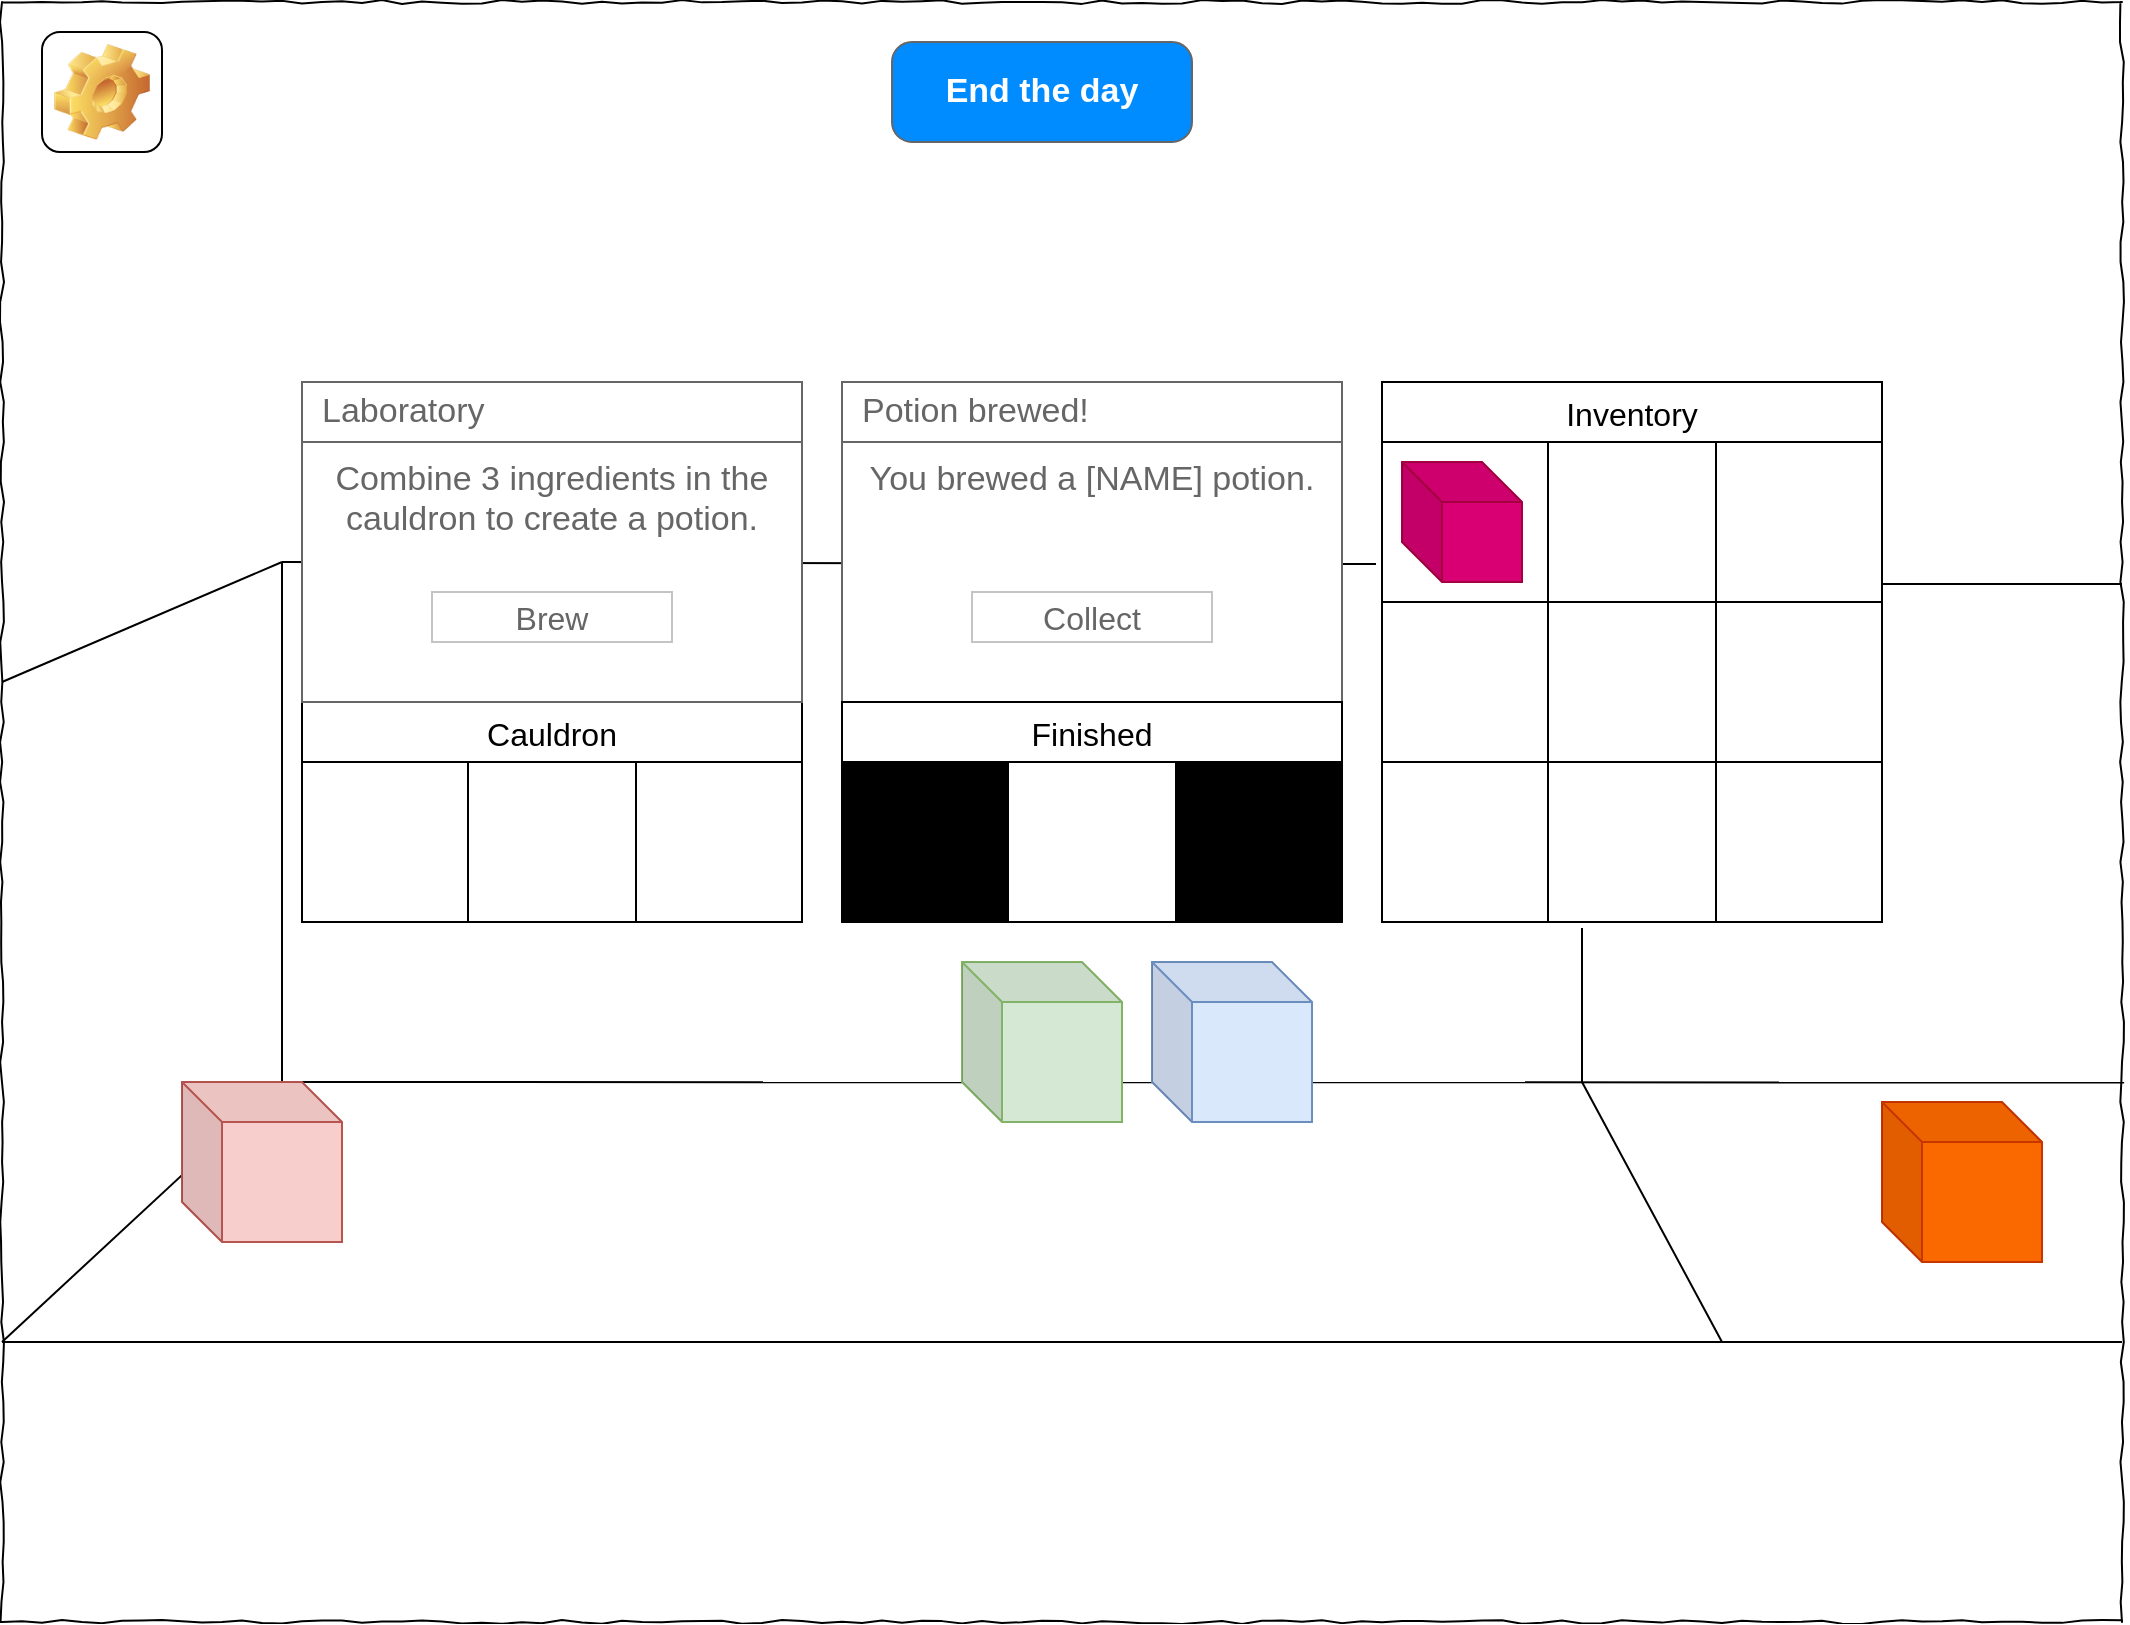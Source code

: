 <mxfile version="20.3.0" type="device"><diagram name="Page-1" id="03018318-947c-dd8e-b7a3-06fadd420f32"><mxGraphModel dx="1422" dy="829" grid="1" gridSize="10" guides="1" tooltips="1" connect="1" arrows="1" fold="1" page="1" pageScale="1" pageWidth="1100" pageHeight="850" background="none" math="0" shadow="0"><root><mxCell id="0"/><mxCell id="1" parent="0"/><mxCell id="4Q_4An0YlGyGXWKVLPmh-25" value="Cauldron" style="shape=table;startSize=30;container=1;collapsible=0;childLayout=tableLayout;strokeColor=default;fontSize=16;" parent="1" vertex="1"><mxGeometry x="170" y="370" width="250" height="110" as="geometry"/></mxCell><mxCell id="4Q_4An0YlGyGXWKVLPmh-26" value="" style="shape=tableRow;horizontal=0;startSize=0;swimlaneHead=0;swimlaneBody=0;strokeColor=inherit;top=0;left=0;bottom=0;right=0;collapsible=0;dropTarget=0;fillColor=none;points=[[0,0.5],[1,0.5]];portConstraint=eastwest;fontSize=16;" parent="4Q_4An0YlGyGXWKVLPmh-25" vertex="1"><mxGeometry y="30" width="250" height="80" as="geometry"/></mxCell><mxCell id="4Q_4An0YlGyGXWKVLPmh-27" value="" style="shape=partialRectangle;html=1;whiteSpace=wrap;connectable=0;strokeColor=inherit;overflow=hidden;fillColor=none;top=0;left=0;bottom=0;right=0;pointerEvents=1;fontSize=16;" parent="4Q_4An0YlGyGXWKVLPmh-26" vertex="1"><mxGeometry width="83" height="80" as="geometry"><mxRectangle width="83" height="80" as="alternateBounds"/></mxGeometry></mxCell><mxCell id="4Q_4An0YlGyGXWKVLPmh-28" value="" style="shape=partialRectangle;html=1;whiteSpace=wrap;connectable=0;strokeColor=inherit;overflow=hidden;fillColor=none;top=0;left=0;bottom=0;right=0;pointerEvents=1;fontSize=16;" parent="4Q_4An0YlGyGXWKVLPmh-26" vertex="1"><mxGeometry x="83" width="84" height="80" as="geometry"><mxRectangle width="84" height="80" as="alternateBounds"/></mxGeometry></mxCell><mxCell id="4Q_4An0YlGyGXWKVLPmh-29" value="" style="shape=partialRectangle;html=1;whiteSpace=wrap;connectable=0;strokeColor=inherit;overflow=hidden;fillColor=none;top=0;left=0;bottom=0;right=0;pointerEvents=1;fontSize=16;" parent="4Q_4An0YlGyGXWKVLPmh-26" vertex="1"><mxGeometry x="167" width="83" height="80" as="geometry"><mxRectangle width="83" height="80" as="alternateBounds"/></mxGeometry></mxCell><mxCell id="4Q_4An0YlGyGXWKVLPmh-30" value="Inventory" style="shape=table;startSize=30;container=1;collapsible=0;childLayout=tableLayout;strokeColor=default;fontSize=16;" parent="1" vertex="1"><mxGeometry x="710" y="210" width="250" height="270" as="geometry"/></mxCell><mxCell id="4Q_4An0YlGyGXWKVLPmh-31" value="" style="shape=tableRow;horizontal=0;startSize=0;swimlaneHead=0;swimlaneBody=0;strokeColor=inherit;top=0;left=0;bottom=0;right=0;collapsible=0;dropTarget=0;fillColor=none;points=[[0,0.5],[1,0.5]];portConstraint=eastwest;fontSize=16;" parent="4Q_4An0YlGyGXWKVLPmh-30" vertex="1"><mxGeometry y="30" width="250" height="80" as="geometry"/></mxCell><mxCell id="4Q_4An0YlGyGXWKVLPmh-32" value="" style="shape=partialRectangle;html=1;whiteSpace=wrap;connectable=0;strokeColor=inherit;overflow=hidden;fillColor=none;top=0;left=0;bottom=0;right=0;pointerEvents=1;fontSize=16;" parent="4Q_4An0YlGyGXWKVLPmh-31" vertex="1"><mxGeometry width="83" height="80" as="geometry"><mxRectangle width="83" height="80" as="alternateBounds"/></mxGeometry></mxCell><mxCell id="4Q_4An0YlGyGXWKVLPmh-33" value="" style="shape=partialRectangle;html=1;whiteSpace=wrap;connectable=0;strokeColor=inherit;overflow=hidden;fillColor=none;top=0;left=0;bottom=0;right=0;pointerEvents=1;fontSize=16;" parent="4Q_4An0YlGyGXWKVLPmh-31" vertex="1"><mxGeometry x="83" width="84" height="80" as="geometry"><mxRectangle width="84" height="80" as="alternateBounds"/></mxGeometry></mxCell><mxCell id="4Q_4An0YlGyGXWKVLPmh-34" value="" style="shape=partialRectangle;html=1;whiteSpace=wrap;connectable=0;strokeColor=inherit;overflow=hidden;fillColor=none;top=0;left=0;bottom=0;right=0;pointerEvents=1;fontSize=16;" parent="4Q_4An0YlGyGXWKVLPmh-31" vertex="1"><mxGeometry x="167" width="83" height="80" as="geometry"><mxRectangle width="83" height="80" as="alternateBounds"/></mxGeometry></mxCell><mxCell id="4Q_4An0YlGyGXWKVLPmh-35" style="shape=tableRow;horizontal=0;startSize=0;swimlaneHead=0;swimlaneBody=0;strokeColor=inherit;top=0;left=0;bottom=0;right=0;collapsible=0;dropTarget=0;fillColor=none;points=[[0,0.5],[1,0.5]];portConstraint=eastwest;fontSize=16;" parent="4Q_4An0YlGyGXWKVLPmh-30" vertex="1"><mxGeometry y="110" width="250" height="80" as="geometry"/></mxCell><mxCell id="4Q_4An0YlGyGXWKVLPmh-36" style="shape=partialRectangle;html=1;whiteSpace=wrap;connectable=0;strokeColor=inherit;overflow=hidden;fillColor=none;top=0;left=0;bottom=0;right=0;pointerEvents=1;fontSize=16;" parent="4Q_4An0YlGyGXWKVLPmh-35" vertex="1"><mxGeometry width="83" height="80" as="geometry"><mxRectangle width="83" height="80" as="alternateBounds"/></mxGeometry></mxCell><mxCell id="4Q_4An0YlGyGXWKVLPmh-37" style="shape=partialRectangle;html=1;whiteSpace=wrap;connectable=0;strokeColor=inherit;overflow=hidden;fillColor=none;top=0;left=0;bottom=0;right=0;pointerEvents=1;fontSize=16;" parent="4Q_4An0YlGyGXWKVLPmh-35" vertex="1"><mxGeometry x="83" width="84" height="80" as="geometry"><mxRectangle width="84" height="80" as="alternateBounds"/></mxGeometry></mxCell><mxCell id="4Q_4An0YlGyGXWKVLPmh-38" style="shape=partialRectangle;html=1;whiteSpace=wrap;connectable=0;strokeColor=inherit;overflow=hidden;fillColor=none;top=0;left=0;bottom=0;right=0;pointerEvents=1;fontSize=16;" parent="4Q_4An0YlGyGXWKVLPmh-35" vertex="1"><mxGeometry x="167" width="83" height="80" as="geometry"><mxRectangle width="83" height="80" as="alternateBounds"/></mxGeometry></mxCell><mxCell id="4Q_4An0YlGyGXWKVLPmh-39" style="shape=tableRow;horizontal=0;startSize=0;swimlaneHead=0;swimlaneBody=0;strokeColor=inherit;top=0;left=0;bottom=0;right=0;collapsible=0;dropTarget=0;fillColor=none;points=[[0,0.5],[1,0.5]];portConstraint=eastwest;fontSize=16;" parent="4Q_4An0YlGyGXWKVLPmh-30" vertex="1"><mxGeometry y="190" width="250" height="80" as="geometry"/></mxCell><mxCell id="4Q_4An0YlGyGXWKVLPmh-40" style="shape=partialRectangle;html=1;whiteSpace=wrap;connectable=0;strokeColor=inherit;overflow=hidden;fillColor=none;top=0;left=0;bottom=0;right=0;pointerEvents=1;fontSize=16;" parent="4Q_4An0YlGyGXWKVLPmh-39" vertex="1"><mxGeometry width="83" height="80" as="geometry"><mxRectangle width="83" height="80" as="alternateBounds"/></mxGeometry></mxCell><mxCell id="4Q_4An0YlGyGXWKVLPmh-41" style="shape=partialRectangle;html=1;whiteSpace=wrap;connectable=0;strokeColor=inherit;overflow=hidden;fillColor=none;top=0;left=0;bottom=0;right=0;pointerEvents=1;fontSize=16;" parent="4Q_4An0YlGyGXWKVLPmh-39" vertex="1"><mxGeometry x="83" width="84" height="80" as="geometry"><mxRectangle width="84" height="80" as="alternateBounds"/></mxGeometry></mxCell><mxCell id="4Q_4An0YlGyGXWKVLPmh-42" style="shape=partialRectangle;html=1;whiteSpace=wrap;connectable=0;strokeColor=inherit;overflow=hidden;fillColor=none;top=0;left=0;bottom=0;right=0;pointerEvents=1;fontSize=16;" parent="4Q_4An0YlGyGXWKVLPmh-39" vertex="1"><mxGeometry x="167" width="83" height="80" as="geometry"><mxRectangle width="83" height="80" as="alternateBounds"/></mxGeometry></mxCell><mxCell id="677b7b8949515195-1" value="" style="whiteSpace=wrap;html=1;rounded=0;shadow=0;labelBackgroundColor=none;strokeColor=#000000;strokeWidth=1;fillColor=none;fontFamily=Verdana;fontSize=12;fontColor=#000000;align=center;comic=1;" parent="1" vertex="1"><mxGeometry x="20" y="20" width="1060" height="810" as="geometry"/></mxCell><mxCell id="gBUR-F1FtjLeRcrd6eLH-1" value="" style="endArrow=none;html=1;rounded=0;entryX=0.132;entryY=0.667;entryDx=0;entryDy=0;entryPerimeter=0;" parent="1" target="677b7b8949515195-1" edge="1"><mxGeometry width="50" height="50" relative="1" as="geometry"><mxPoint x="20" y="690" as="sourcePoint"/><mxPoint x="70" y="570" as="targetPoint"/></mxGeometry></mxCell><mxCell id="gBUR-F1FtjLeRcrd6eLH-4" value="" style="endArrow=none;html=1;rounded=0;entryX=1.001;entryY=0.667;entryDx=0;entryDy=0;entryPerimeter=0;" parent="1" target="677b7b8949515195-1" edge="1"><mxGeometry width="50" height="50" relative="1" as="geometry"><mxPoint x="160" y="560" as="sourcePoint"/><mxPoint x="570" y="400" as="targetPoint"/></mxGeometry></mxCell><mxCell id="gBUR-F1FtjLeRcrd6eLH-5" value="" style="endArrow=none;html=1;rounded=0;entryX=1.001;entryY=0.667;entryDx=0;entryDy=0;entryPerimeter=0;" parent="1" edge="1"><mxGeometry width="50" height="50" relative="1" as="geometry"><mxPoint x="20" y="690" as="sourcePoint"/><mxPoint x="1080" y="690" as="targetPoint"/></mxGeometry></mxCell><mxCell id="gBUR-F1FtjLeRcrd6eLH-6" value="" style="endArrow=none;html=1;rounded=0;entryX=0.132;entryY=0.667;entryDx=0;entryDy=0;entryPerimeter=0;" parent="1" edge="1"><mxGeometry width="50" height="50" relative="1" as="geometry"><mxPoint x="20" y="360" as="sourcePoint"/><mxPoint x="160" y="300" as="targetPoint"/></mxGeometry></mxCell><mxCell id="gBUR-F1FtjLeRcrd6eLH-7" value="" style="endArrow=none;html=1;rounded=0;" parent="1" edge="1"><mxGeometry width="50" height="50" relative="1" as="geometry"><mxPoint x="160" y="560" as="sourcePoint"/><mxPoint x="160" y="300" as="targetPoint"/></mxGeometry></mxCell><mxCell id="gBUR-F1FtjLeRcrd6eLH-8" value="" style="endArrow=none;html=1;rounded=0;entryX=-0.012;entryY=0.763;entryDx=0;entryDy=0;entryPerimeter=0;" parent="1" target="4Q_4An0YlGyGXWKVLPmh-31" edge="1"><mxGeometry width="50" height="50" relative="1" as="geometry"><mxPoint x="160" y="300" as="sourcePoint"/><mxPoint x="570" y="400" as="targetPoint"/></mxGeometry></mxCell><mxCell id="gBUR-F1FtjLeRcrd6eLH-9" value="" style="shape=cube;whiteSpace=wrap;html=1;boundedLbl=1;backgroundOutline=1;darkOpacity=0.05;darkOpacity2=0.1;fillColor=#f8cecc;strokeColor=#b85450;" parent="1" vertex="1"><mxGeometry x="110" y="560" width="80" height="80" as="geometry"/></mxCell><mxCell id="gBUR-F1FtjLeRcrd6eLH-10" value="" style="shape=cube;whiteSpace=wrap;html=1;boundedLbl=1;backgroundOutline=1;darkOpacity=0.05;darkOpacity2=0.1;fillColor=#dae8fc;strokeColor=#6c8ebf;" parent="1" vertex="1"><mxGeometry x="595" y="500" width="80" height="80" as="geometry"/></mxCell><mxCell id="gBUR-F1FtjLeRcrd6eLH-11" value="" style="shape=cube;whiteSpace=wrap;html=1;boundedLbl=1;backgroundOutline=1;darkOpacity=0.05;darkOpacity2=0.1;fillColor=#d5e8d4;strokeColor=#82b366;" parent="1" vertex="1"><mxGeometry x="500" y="500" width="80" height="80" as="geometry"/></mxCell><mxCell id="gBUR-F1FtjLeRcrd6eLH-12" value="" style="endArrow=none;html=1;rounded=0;entryX=0.4;entryY=1.038;entryDx=0;entryDy=0;entryPerimeter=0;" parent="1" target="4Q_4An0YlGyGXWKVLPmh-39" edge="1"><mxGeometry width="50" height="50" relative="1" as="geometry"><mxPoint x="810" y="560" as="sourcePoint"/><mxPoint x="800" y="300" as="targetPoint"/></mxGeometry></mxCell><mxCell id="gBUR-F1FtjLeRcrd6eLH-13" value="" style="endArrow=none;html=1;rounded=0;" parent="1" edge="1"><mxGeometry width="50" height="50" relative="1" as="geometry"><mxPoint x="880" y="690" as="sourcePoint"/><mxPoint x="810" y="560" as="targetPoint"/></mxGeometry></mxCell><mxCell id="gBUR-F1FtjLeRcrd6eLH-15" value="" style="shape=cube;whiteSpace=wrap;html=1;boundedLbl=1;backgroundOutline=1;darkOpacity=0.05;darkOpacity2=0.1;fillColor=#fa6800;strokeColor=#C73500;fontColor=#000000;" parent="1" vertex="1"><mxGeometry x="960" y="570" width="80" height="80" as="geometry"/></mxCell><mxCell id="4Q_4An0YlGyGXWKVLPmh-22" value="Combine 3 ingredients in the cauldron to create a potion." style="strokeWidth=1;shadow=0;dashed=0;align=center;html=1;shape=mxgraph.mockup.containers.rrect;rSize=0;strokeColor=#666666;fontColor=#666666;fontSize=17;verticalAlign=top;whiteSpace=wrap;fillColor=#ffffff;spacingTop=32;" parent="1" vertex="1"><mxGeometry x="170" y="210" width="250" height="160" as="geometry"/></mxCell><mxCell id="4Q_4An0YlGyGXWKVLPmh-23" value="Laboratory" style="strokeWidth=1;shadow=0;dashed=0;align=center;html=1;shape=mxgraph.mockup.containers.rrect;rSize=0;fontSize=17;fontColor=#666666;strokeColor=#666666;align=left;spacingLeft=8;fillColor=#ffffff;resizeWidth=1;whiteSpace=wrap;" parent="4Q_4An0YlGyGXWKVLPmh-22" vertex="1"><mxGeometry width="250" height="30" relative="1" as="geometry"/></mxCell><mxCell id="4Q_4An0YlGyGXWKVLPmh-24" value="Brew" style="strokeWidth=1;shadow=0;dashed=0;align=center;html=1;shape=mxgraph.mockup.containers.rrect;rSize=0;fontSize=16;fontColor=#666666;strokeColor=#c4c4c4;resizable=0;whiteSpace=wrap;fillColor=#ffffff;" parent="4Q_4An0YlGyGXWKVLPmh-22" vertex="1"><mxGeometry x="0.5" y="1" width="120" height="25" relative="1" as="geometry"><mxPoint x="-60" y="-55" as="offset"/></mxGeometry></mxCell><mxCell id="4Q_4An0YlGyGXWKVLPmh-43" value="" style="endArrow=none;html=1;rounded=0;" parent="1" edge="1"><mxGeometry width="50" height="50" relative="1" as="geometry"><mxPoint x="960" y="311" as="sourcePoint"/><mxPoint x="1080" y="311" as="targetPoint"/></mxGeometry></mxCell><mxCell id="-ONL8ggNFETyW1daAAlL-1" value="You brewed a [NAME] potion." style="strokeWidth=1;shadow=0;dashed=0;align=center;html=1;shape=mxgraph.mockup.containers.rrect;rSize=0;strokeColor=#666666;fontColor=#666666;fontSize=17;verticalAlign=top;whiteSpace=wrap;fillColor=#ffffff;spacingTop=32;" parent="1" vertex="1"><mxGeometry x="440" y="210" width="250" height="160" as="geometry"/></mxCell><mxCell id="-ONL8ggNFETyW1daAAlL-2" value="Potion brewed!" style="strokeWidth=1;shadow=0;dashed=0;align=center;html=1;shape=mxgraph.mockup.containers.rrect;rSize=0;fontSize=17;fontColor=#666666;strokeColor=#666666;align=left;spacingLeft=8;fillColor=#ffffff;resizeWidth=1;whiteSpace=wrap;" parent="-ONL8ggNFETyW1daAAlL-1" vertex="1"><mxGeometry width="250" height="30" relative="1" as="geometry"/></mxCell><mxCell id="-ONL8ggNFETyW1daAAlL-3" value="Collect" style="strokeWidth=1;shadow=0;dashed=0;align=center;html=1;shape=mxgraph.mockup.containers.rrect;rSize=0;fontSize=16;fontColor=#666666;strokeColor=#c4c4c4;resizable=0;whiteSpace=wrap;fillColor=#ffffff;" parent="-ONL8ggNFETyW1daAAlL-1" vertex="1"><mxGeometry x="0.5" y="1" width="120" height="25" relative="1" as="geometry"><mxPoint x="-60" y="-55" as="offset"/></mxGeometry></mxCell><mxCell id="-ONL8ggNFETyW1daAAlL-4" value="Finished" style="shape=table;startSize=30;container=1;collapsible=0;childLayout=tableLayout;strokeColor=default;fontSize=16;" parent="1" vertex="1"><mxGeometry x="440" y="370" width="250" height="110" as="geometry"/></mxCell><mxCell id="-ONL8ggNFETyW1daAAlL-5" value="" style="shape=tableRow;horizontal=0;startSize=0;swimlaneHead=0;swimlaneBody=0;strokeColor=inherit;top=0;left=0;bottom=0;right=0;collapsible=0;dropTarget=0;fillColor=none;points=[[0,0.5],[1,0.5]];portConstraint=eastwest;fontSize=16;" parent="-ONL8ggNFETyW1daAAlL-4" vertex="1"><mxGeometry y="30" width="250" height="80" as="geometry"/></mxCell><mxCell id="-ONL8ggNFETyW1daAAlL-6" value="" style="shape=partialRectangle;html=1;whiteSpace=wrap;connectable=0;strokeColor=inherit;overflow=hidden;fillColor=#000000;top=0;left=0;bottom=0;right=0;pointerEvents=1;fontSize=16;fontColor=#000000;" parent="-ONL8ggNFETyW1daAAlL-5" vertex="1"><mxGeometry width="83" height="80" as="geometry"><mxRectangle width="83" height="80" as="alternateBounds"/></mxGeometry></mxCell><mxCell id="-ONL8ggNFETyW1daAAlL-7" value="" style="shape=partialRectangle;html=1;whiteSpace=wrap;connectable=0;strokeColor=inherit;overflow=hidden;fillColor=none;top=0;left=0;bottom=0;right=0;pointerEvents=1;fontSize=16;fontColor=#000000;" parent="-ONL8ggNFETyW1daAAlL-5" vertex="1"><mxGeometry x="83" width="84" height="80" as="geometry"><mxRectangle width="84" height="80" as="alternateBounds"/></mxGeometry></mxCell><mxCell id="-ONL8ggNFETyW1daAAlL-8" value="" style="shape=partialRectangle;html=1;whiteSpace=wrap;connectable=0;strokeColor=inherit;overflow=hidden;fillColor=#000000;top=0;left=0;bottom=0;right=0;pointerEvents=1;fontSize=16;fontColor=#000000;" parent="-ONL8ggNFETyW1daAAlL-5" vertex="1"><mxGeometry x="167" width="83" height="80" as="geometry"><mxRectangle width="83" height="80" as="alternateBounds"/></mxGeometry></mxCell><mxCell id="k07NY73X0u3xnpYRY29A-1" value="" style="shape=cube;whiteSpace=wrap;html=1;boundedLbl=1;backgroundOutline=1;darkOpacity=0.05;darkOpacity2=0.1;fillColor=#d80073;strokeColor=#A50040;fontColor=#ffffff;" parent="1" vertex="1"><mxGeometry x="720" y="250" width="60" height="60" as="geometry"/></mxCell><mxCell id="UIkfDN2uFzwTaVPSU1b3-1" value="End the day" style="strokeWidth=1;shadow=0;dashed=0;align=center;html=1;shape=mxgraph.mockup.buttons.button;strokeColor=#666666;fontColor=#ffffff;mainText=;buttonStyle=round;fontSize=17;fontStyle=1;fillColor=#008cff;whiteSpace=wrap;" vertex="1" parent="1"><mxGeometry x="465" y="40" width="150" height="50" as="geometry"/></mxCell><object label="" Settings="" id="UIkfDN2uFzwTaVPSU1b3-2"><mxCell style="icon;html=1;image=img/clipart/Gear_128x128.png;fontSize=13;" vertex="1" parent="1"><mxGeometry x="40" y="35" width="60" height="60" as="geometry"/></mxCell></object></root></mxGraphModel></diagram></mxfile>
